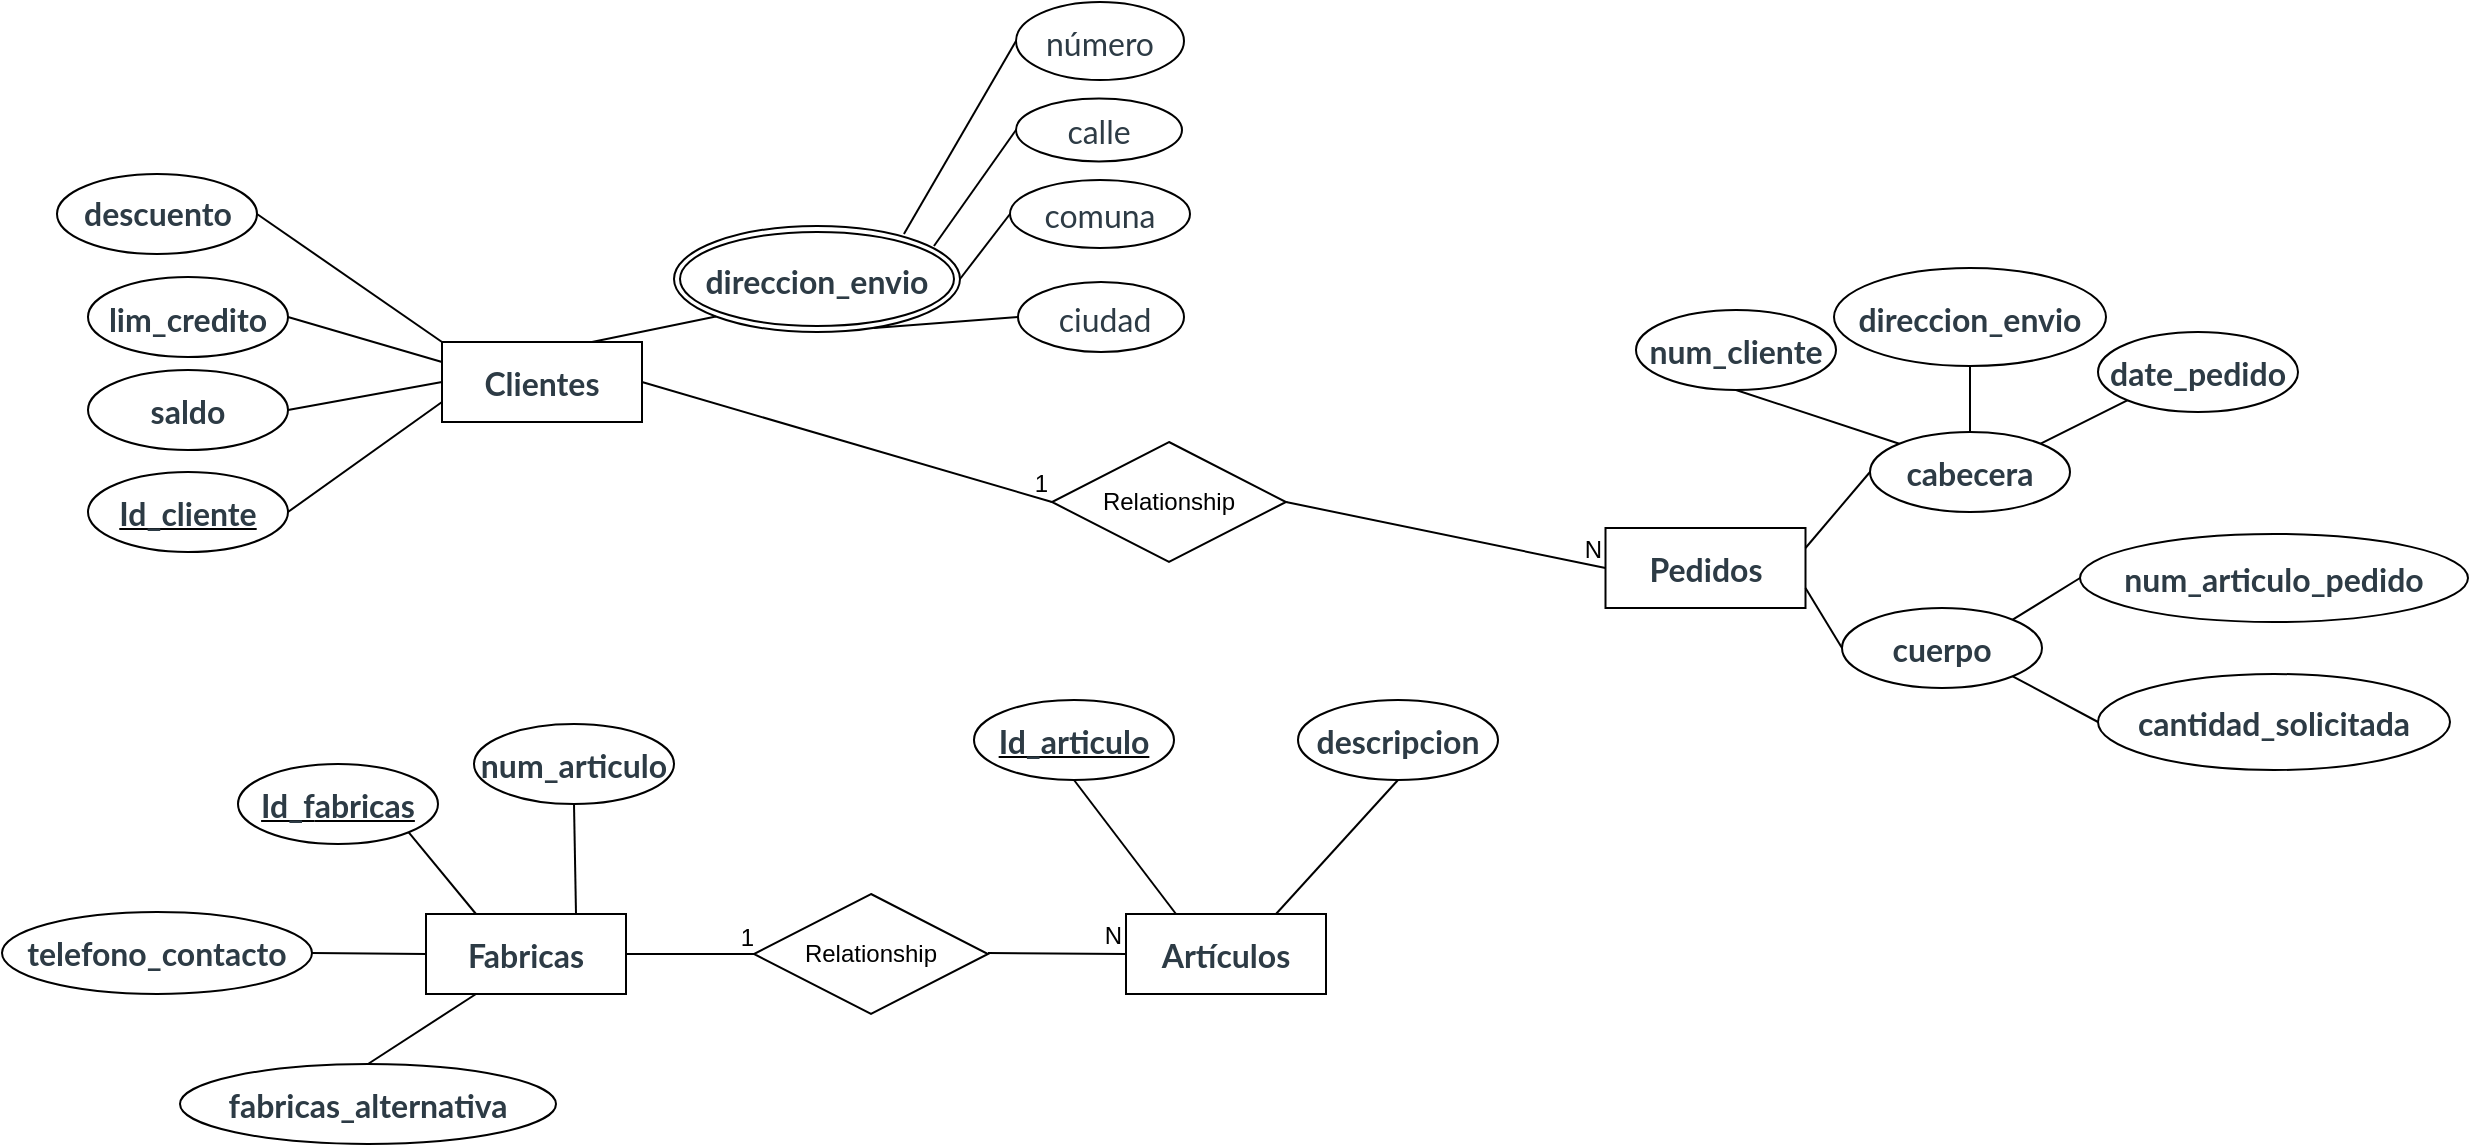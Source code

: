 <mxfile version="24.9.1">
  <diagram name="Página-1" id="xeah7sLJagFgJ3AP-C5m">
    <mxGraphModel dx="1550" dy="1171" grid="0" gridSize="10" guides="1" tooltips="1" connect="1" arrows="1" fold="1" page="0" pageScale="1" pageWidth="827" pageHeight="1169" math="0" shadow="0">
      <root>
        <mxCell id="0" />
        <mxCell id="1" parent="0" />
        <mxCell id="4hjfHTB6GQF3sTCc0Yl3-3" value="&lt;strong style=&quot;color: rgb(45, 59, 69); font-family: LatoWeb, &amp;quot;Lato Extended&amp;quot;, Lato, &amp;quot;Helvetica Neue&amp;quot;, Helvetica, Arial, sans-serif; font-size: 16px; text-align: left;&quot;&gt;Clientes&lt;/strong&gt;" style="whiteSpace=wrap;html=1;align=center;" parent="1" vertex="1">
          <mxGeometry x="-65" y="154" width="100" height="40" as="geometry" />
        </mxCell>
        <mxCell id="4hjfHTB6GQF3sTCc0Yl3-4" value="&lt;strong style=&quot;color: rgb(45, 59, 69); font-family: LatoWeb, &amp;quot;Lato Extended&amp;quot;, Lato, &amp;quot;Helvetica Neue&amp;quot;, Helvetica, Arial, sans-serif; font-size: 16px; text-align: left;&quot;&gt;direccion_envio&lt;/strong&gt;" style="ellipse;shape=doubleEllipse;margin=3;whiteSpace=wrap;html=1;align=center;" parent="1" vertex="1">
          <mxGeometry x="51" y="96" width="143" height="53" as="geometry" />
        </mxCell>
        <mxCell id="4hjfHTB6GQF3sTCc0Yl3-5" value="&lt;strong style=&quot;color: rgb(45, 59, 69); font-family: LatoWeb, &amp;quot;Lato Extended&amp;quot;, Lato, &amp;quot;Helvetica Neue&amp;quot;, Helvetica, Arial, sans-serif; font-size: 16px; text-align: left;&quot;&gt;saldo&lt;/strong&gt;" style="ellipse;whiteSpace=wrap;html=1;align=center;" parent="1" vertex="1">
          <mxGeometry x="-242" y="168" width="100" height="40" as="geometry" />
        </mxCell>
        <mxCell id="4hjfHTB6GQF3sTCc0Yl3-6" value="&lt;strong style=&quot;color: rgb(45, 59, 69); font-family: LatoWeb, &amp;quot;Lato Extended&amp;quot;, Lato, &amp;quot;Helvetica Neue&amp;quot;, Helvetica, Arial, sans-serif; font-size: 16px; text-align: left;&quot;&gt;lim_credito&lt;/strong&gt;" style="ellipse;whiteSpace=wrap;html=1;align=center;" parent="1" vertex="1">
          <mxGeometry x="-242" y="121.5" width="100" height="40" as="geometry" />
        </mxCell>
        <mxCell id="4hjfHTB6GQF3sTCc0Yl3-8" value="&lt;strong style=&quot;color: rgb(45, 59, 69); font-family: LatoWeb, &amp;quot;Lato Extended&amp;quot;, Lato, &amp;quot;Helvetica Neue&amp;quot;, Helvetica, Arial, sans-serif; font-size: 16px; text-align: left;&quot;&gt;Id_cliente&lt;/strong&gt;" style="ellipse;whiteSpace=wrap;html=1;align=center;fontStyle=4;" parent="1" vertex="1">
          <mxGeometry x="-242" y="219" width="100" height="40" as="geometry" />
        </mxCell>
        <mxCell id="4hjfHTB6GQF3sTCc0Yl3-17" value="&lt;strong style=&quot;color: rgb(45, 59, 69); font-family: LatoWeb, &amp;quot;Lato Extended&amp;quot;, Lato, &amp;quot;Helvetica Neue&amp;quot;, Helvetica, Arial, sans-serif; font-size: 16px; text-align: left;&quot;&gt;Artículos&lt;/strong&gt;" style="whiteSpace=wrap;html=1;align=center;" parent="1" vertex="1">
          <mxGeometry x="277" y="440" width="100" height="40" as="geometry" />
        </mxCell>
        <mxCell id="4hjfHTB6GQF3sTCc0Yl3-18" value="&lt;strong style=&quot;color: rgb(45, 59, 69); font-family: LatoWeb, &amp;quot;Lato Extended&amp;quot;, Lato, &amp;quot;Helvetica Neue&amp;quot;, Helvetica, Arial, sans-serif; font-size: 16px; text-align: left;&quot;&gt;Id_articulo&lt;/strong&gt;" style="ellipse;whiteSpace=wrap;html=1;align=center;fontStyle=4;" parent="1" vertex="1">
          <mxGeometry x="201" y="333" width="100" height="40" as="geometry" />
        </mxCell>
        <mxCell id="4hjfHTB6GQF3sTCc0Yl3-22" value="&lt;div style=&quot;text-align: left;&quot;&gt;&lt;font face=&quot;LatoWeb, Lato Extended, Lato, Helvetica Neue, Helvetica, Arial, sans-serif&quot; color=&quot;#2d3b45&quot;&gt;&lt;span style=&quot;font-size: 16px;&quot;&gt;&lt;b&gt;Fabricas&lt;/b&gt;&lt;/span&gt;&lt;/font&gt;&lt;/div&gt;" style="whiteSpace=wrap;html=1;align=center;" parent="1" vertex="1">
          <mxGeometry x="-73" y="440" width="100" height="40" as="geometry" />
        </mxCell>
        <mxCell id="4hjfHTB6GQF3sTCc0Yl3-23" value="&lt;strong style=&quot;color: rgb(45, 59, 69); font-family: LatoWeb, &amp;quot;Lato Extended&amp;quot;, Lato, &amp;quot;Helvetica Neue&amp;quot;, Helvetica, Arial, sans-serif; font-size: 16px; text-align: left;&quot;&gt;Id_f&lt;/strong&gt;&lt;b style=&quot;color: rgb(45, 59, 69); font-family: LatoWeb, &amp;quot;Lato Extended&amp;quot;, Lato, &amp;quot;Helvetica Neue&amp;quot;, Helvetica, Arial, sans-serif; font-size: 16px; text-align: left;&quot;&gt;abricas&lt;/b&gt;" style="ellipse;whiteSpace=wrap;html=1;align=center;fontStyle=4;" parent="1" vertex="1">
          <mxGeometry x="-167" y="365" width="100" height="40" as="geometry" />
        </mxCell>
        <mxCell id="4hjfHTB6GQF3sTCc0Yl3-25" value="Relationship" style="shape=rhombus;perimeter=rhombusPerimeter;whiteSpace=wrap;html=1;align=center;" parent="1" vertex="1">
          <mxGeometry x="91" y="430" width="117" height="60" as="geometry" />
        </mxCell>
        <mxCell id="4hjfHTB6GQF3sTCc0Yl3-38" value="&lt;strong style=&quot;color: rgb(45, 59, 69); font-family: LatoWeb, &amp;quot;Lato Extended&amp;quot;, Lato, &amp;quot;Helvetica Neue&amp;quot;, Helvetica, Arial, sans-serif; font-size: 16px; text-align: left;&quot;&gt;descripcion&lt;/strong&gt;" style="ellipse;whiteSpace=wrap;html=1;align=center;" parent="1" vertex="1">
          <mxGeometry x="363" y="333" width="100" height="40" as="geometry" />
        </mxCell>
        <mxCell id="4hjfHTB6GQF3sTCc0Yl3-40" value="&lt;strong style=&quot;color: rgb(45, 59, 69); font-family: LatoWeb, &amp;quot;Lato Extended&amp;quot;, Lato, &amp;quot;Helvetica Neue&amp;quot;, Helvetica, Arial, sans-serif; font-size: 16px; text-align: left;&quot;&gt;Pedidos&lt;/strong&gt;" style="whiteSpace=wrap;html=1;align=center;" parent="1" vertex="1">
          <mxGeometry x="516.75" y="247" width="100" height="40" as="geometry" />
        </mxCell>
        <mxCell id="4hjfHTB6GQF3sTCc0Yl3-41" value="&lt;div style=&quot;text-align: left;&quot;&gt;&lt;span style=&quot;background-color: initial; font-size: 16px;&quot;&gt;&lt;font face=&quot;LatoWeb, Lato Extended, Lato, Helvetica Neue, Helvetica, Arial, sans-serif&quot; color=&quot;#2d3b45&quot;&gt;&lt;b&gt;descuento&lt;/b&gt;&lt;/font&gt;&lt;/span&gt;&lt;/div&gt;" style="ellipse;whiteSpace=wrap;html=1;align=center;" parent="1" vertex="1">
          <mxGeometry x="-257.5" y="70" width="100" height="40" as="geometry" />
        </mxCell>
        <mxCell id="4hjfHTB6GQF3sTCc0Yl3-53" value="&lt;div style=&quot;text-align: left;&quot;&gt;&lt;font face=&quot;LatoWeb, Lato Extended, Lato, Helvetica Neue, Helvetica, Arial, sans-serif&quot; color=&quot;#2d3b45&quot;&gt;&lt;span style=&quot;font-size: 16px;&quot;&gt;&lt;b&gt;cabecera&lt;/b&gt;&lt;/span&gt;&lt;/font&gt;&lt;/div&gt;" style="ellipse;whiteSpace=wrap;html=1;align=center;" parent="1" vertex="1">
          <mxGeometry x="649" y="199" width="100" height="40" as="geometry" />
        </mxCell>
        <mxCell id="4hjfHTB6GQF3sTCc0Yl3-54" value="&lt;div style=&quot;text-align: left;&quot;&gt;&lt;strong style=&quot;color: rgb(45, 59, 69); font-family: LatoWeb, &amp;quot;Lato Extended&amp;quot;, Lato, &amp;quot;Helvetica Neue&amp;quot;, Helvetica, Arial, sans-serif; font-size: 16px;&quot;&gt;cuerpo&lt;/strong&gt;&lt;br&gt;&lt;/div&gt;" style="ellipse;whiteSpace=wrap;html=1;align=center;" parent="1" vertex="1">
          <mxGeometry x="635" y="287" width="100" height="40" as="geometry" />
        </mxCell>
        <mxCell id="mzERt1ANC72C59sDVlhT-4" value="" style="endArrow=none;html=1;rounded=0;entryX=1;entryY=0.5;entryDx=0;entryDy=0;exitX=0;exitY=0.75;exitDx=0;exitDy=0;" edge="1" parent="1" source="4hjfHTB6GQF3sTCc0Yl3-3" target="4hjfHTB6GQF3sTCc0Yl3-8">
          <mxGeometry relative="1" as="geometry">
            <mxPoint x="-25" y="181" as="sourcePoint" />
            <mxPoint x="-109" y="113" as="targetPoint" />
            <Array as="points" />
          </mxGeometry>
        </mxCell>
        <mxCell id="mzERt1ANC72C59sDVlhT-5" value="" style="endArrow=none;html=1;rounded=0;entryX=0;entryY=1;entryDx=0;entryDy=0;exitX=0.75;exitY=0;exitDx=0;exitDy=0;" edge="1" parent="1" source="4hjfHTB6GQF3sTCc0Yl3-3" target="4hjfHTB6GQF3sTCc0Yl3-4">
          <mxGeometry relative="1" as="geometry">
            <mxPoint x="-37" y="163" as="sourcePoint" />
            <mxPoint x="-70" y="111" as="targetPoint" />
          </mxGeometry>
        </mxCell>
        <mxCell id="mzERt1ANC72C59sDVlhT-6" value="" style="endArrow=none;html=1;rounded=0;exitX=0;exitY=0.5;exitDx=0;exitDy=0;" edge="1" parent="1" source="4hjfHTB6GQF3sTCc0Yl3-3">
          <mxGeometry relative="1" as="geometry">
            <mxPoint x="-37" y="163" as="sourcePoint" />
            <mxPoint x="-142" y="188" as="targetPoint" />
            <Array as="points" />
          </mxGeometry>
        </mxCell>
        <mxCell id="mzERt1ANC72C59sDVlhT-7" value="" style="endArrow=none;html=1;rounded=0;entryX=1;entryY=0.5;entryDx=0;entryDy=0;exitX=0;exitY=0.25;exitDx=0;exitDy=0;" edge="1" parent="1" source="4hjfHTB6GQF3sTCc0Yl3-3" target="4hjfHTB6GQF3sTCc0Yl3-6">
          <mxGeometry relative="1" as="geometry">
            <mxPoint x="-30" y="164" as="sourcePoint" />
            <mxPoint x="-70" y="57" as="targetPoint" />
            <Array as="points" />
          </mxGeometry>
        </mxCell>
        <mxCell id="mzERt1ANC72C59sDVlhT-9" value="" style="endArrow=none;html=1;rounded=0;exitX=0;exitY=0;exitDx=0;exitDy=0;entryX=1;entryY=0.5;entryDx=0;entryDy=0;" edge="1" parent="1" source="4hjfHTB6GQF3sTCc0Yl3-3" target="4hjfHTB6GQF3sTCc0Yl3-41">
          <mxGeometry relative="1" as="geometry">
            <mxPoint x="-5" y="164" as="sourcePoint" />
            <mxPoint x="38" y="90" as="targetPoint" />
            <Array as="points" />
          </mxGeometry>
        </mxCell>
        <mxCell id="mzERt1ANC72C59sDVlhT-10" value="&lt;div style=&quot;text-align: left;&quot;&gt;&lt;font face=&quot;LatoWeb, Lato Extended, Lato, Helvetica Neue, Helvetica, Arial, sans-serif&quot; color=&quot;#2d3b45&quot;&gt;&lt;span style=&quot;font-size: 16px;&quot;&gt;&lt;b&gt;num_cliente&lt;/b&gt;&lt;/span&gt;&lt;/font&gt;&lt;/div&gt;" style="ellipse;whiteSpace=wrap;html=1;align=center;" vertex="1" parent="1">
          <mxGeometry x="532" y="138" width="100" height="40" as="geometry" />
        </mxCell>
        <mxCell id="mzERt1ANC72C59sDVlhT-12" value="&lt;div style=&quot;text-align: left;&quot;&gt;&lt;font face=&quot;LatoWeb, Lato Extended, Lato, Helvetica Neue, Helvetica, Arial, sans-serif&quot; color=&quot;#2d3b45&quot;&gt;&lt;span style=&quot;font-size: 16px;&quot;&gt;&lt;b&gt;date_pedido&lt;/b&gt;&lt;/span&gt;&lt;/font&gt;&lt;/div&gt;" style="ellipse;whiteSpace=wrap;html=1;align=center;" vertex="1" parent="1">
          <mxGeometry x="763" y="149" width="100" height="40" as="geometry" />
        </mxCell>
        <mxCell id="mzERt1ANC72C59sDVlhT-13" value="&lt;div style=&quot;text-align: left;&quot;&gt;&lt;font face=&quot;LatoWeb, Lato Extended, Lato, Helvetica Neue, Helvetica, Arial, sans-serif&quot; color=&quot;#2d3b45&quot;&gt;&lt;span style=&quot;font-size: 16px;&quot;&gt;&lt;b&gt;num_articulo_pedido&lt;/b&gt;&lt;/span&gt;&lt;/font&gt;&lt;/div&gt;" style="ellipse;whiteSpace=wrap;html=1;align=center;" vertex="1" parent="1">
          <mxGeometry x="754" y="250" width="194" height="44" as="geometry" />
        </mxCell>
        <mxCell id="mzERt1ANC72C59sDVlhT-14" value="&lt;div style=&quot;text-align: left;&quot;&gt;&lt;font face=&quot;LatoWeb, Lato Extended, Lato, Helvetica Neue, Helvetica, Arial, sans-serif&quot; color=&quot;#2d3b45&quot;&gt;&lt;span style=&quot;font-size: 16px;&quot;&gt;&lt;b&gt;cantidad_solicitada&lt;/b&gt;&lt;/span&gt;&lt;/font&gt;&lt;/div&gt;" style="ellipse;whiteSpace=wrap;html=1;align=center;" vertex="1" parent="1">
          <mxGeometry x="763" y="320" width="176" height="48" as="geometry" />
        </mxCell>
        <mxCell id="mzERt1ANC72C59sDVlhT-15" value="" style="endArrow=none;html=1;rounded=0;exitX=0;exitY=0;exitDx=0;exitDy=0;entryX=0.5;entryY=1;entryDx=0;entryDy=0;" edge="1" parent="1" source="4hjfHTB6GQF3sTCc0Yl3-53" target="mzERt1ANC72C59sDVlhT-10">
          <mxGeometry relative="1" as="geometry">
            <mxPoint x="453" y="239" as="sourcePoint" />
            <mxPoint x="509" y="167" as="targetPoint" />
          </mxGeometry>
        </mxCell>
        <mxCell id="mzERt1ANC72C59sDVlhT-16" value="" style="endArrow=none;html=1;rounded=0;exitX=0.5;exitY=0;exitDx=0;exitDy=0;entryX=0.5;entryY=1;entryDx=0;entryDy=0;" edge="1" parent="1" source="4hjfHTB6GQF3sTCc0Yl3-53" target="mzERt1ANC72C59sDVlhT-17">
          <mxGeometry relative="1" as="geometry">
            <mxPoint x="523" y="175" as="sourcePoint" />
            <mxPoint x="548.75" y="99.5" as="targetPoint" />
          </mxGeometry>
        </mxCell>
        <mxCell id="mzERt1ANC72C59sDVlhT-17" value="&lt;strong style=&quot;color: rgb(45, 59, 69); font-family: LatoWeb, &amp;quot;Lato Extended&amp;quot;, Lato, &amp;quot;Helvetica Neue&amp;quot;, Helvetica, Arial, sans-serif; font-size: 16px; text-align: left;&quot;&gt;direccion_envio&lt;/strong&gt;" style="ellipse;whiteSpace=wrap;html=1;align=center;" vertex="1" parent="1">
          <mxGeometry x="631" y="117" width="136" height="49" as="geometry" />
        </mxCell>
        <mxCell id="mzERt1ANC72C59sDVlhT-19" value="" style="endArrow=none;html=1;rounded=0;exitX=1;exitY=0;exitDx=0;exitDy=0;entryX=0;entryY=1;entryDx=0;entryDy=0;" edge="1" parent="1" source="4hjfHTB6GQF3sTCc0Yl3-53" target="mzERt1ANC72C59sDVlhT-12">
          <mxGeometry relative="1" as="geometry">
            <mxPoint x="559" y="169" as="sourcePoint" />
            <mxPoint x="559" y="105" as="targetPoint" />
          </mxGeometry>
        </mxCell>
        <mxCell id="mzERt1ANC72C59sDVlhT-20" value="" style="endArrow=none;html=1;rounded=0;exitX=1;exitY=0.25;exitDx=0;exitDy=0;entryX=0;entryY=0.5;entryDx=0;entryDy=0;" edge="1" parent="1" source="4hjfHTB6GQF3sTCc0Yl3-40" target="4hjfHTB6GQF3sTCc0Yl3-53">
          <mxGeometry relative="1" as="geometry">
            <mxPoint x="559" y="169" as="sourcePoint" />
            <mxPoint x="650" y="193" as="targetPoint" />
            <Array as="points" />
          </mxGeometry>
        </mxCell>
        <mxCell id="mzERt1ANC72C59sDVlhT-21" value="" style="endArrow=none;html=1;rounded=0;exitX=1;exitY=0.75;exitDx=0;exitDy=0;entryX=0;entryY=0.5;entryDx=0;entryDy=0;" edge="1" parent="1" source="4hjfHTB6GQF3sTCc0Yl3-40" target="4hjfHTB6GQF3sTCc0Yl3-54">
          <mxGeometry relative="1" as="geometry">
            <mxPoint x="674" y="221" as="sourcePoint" />
            <mxPoint x="605" y="198" as="targetPoint" />
          </mxGeometry>
        </mxCell>
        <mxCell id="mzERt1ANC72C59sDVlhT-22" value="" style="endArrow=none;html=1;rounded=0;exitX=1;exitY=0;exitDx=0;exitDy=0;entryX=0;entryY=0.5;entryDx=0;entryDy=0;" edge="1" parent="1" source="4hjfHTB6GQF3sTCc0Yl3-54" target="mzERt1ANC72C59sDVlhT-13">
          <mxGeometry relative="1" as="geometry">
            <mxPoint x="704" y="215" as="sourcePoint" />
            <mxPoint x="746" y="181" as="targetPoint" />
          </mxGeometry>
        </mxCell>
        <mxCell id="mzERt1ANC72C59sDVlhT-23" value="" style="endArrow=none;html=1;rounded=0;exitX=1;exitY=1;exitDx=0;exitDy=0;entryX=0;entryY=0.5;entryDx=0;entryDy=0;" edge="1" parent="1" source="4hjfHTB6GQF3sTCc0Yl3-54" target="mzERt1ANC72C59sDVlhT-14">
          <mxGeometry relative="1" as="geometry">
            <mxPoint x="746" y="153" as="sourcePoint" />
            <mxPoint x="719" y="127" as="targetPoint" />
          </mxGeometry>
        </mxCell>
        <mxCell id="mzERt1ANC72C59sDVlhT-26" value="" style="endArrow=none;html=1;rounded=0;exitX=0.75;exitY=0;exitDx=0;exitDy=0;entryX=0.5;entryY=1;entryDx=0;entryDy=0;" edge="1" parent="1" source="4hjfHTB6GQF3sTCc0Yl3-17" target="4hjfHTB6GQF3sTCc0Yl3-38">
          <mxGeometry relative="1" as="geometry">
            <mxPoint x="395" y="437" as="sourcePoint" />
            <mxPoint x="451" y="365" as="targetPoint" />
            <Array as="points" />
          </mxGeometry>
        </mxCell>
        <mxCell id="mzERt1ANC72C59sDVlhT-27" value="" style="endArrow=none;html=1;rounded=0;exitX=0.25;exitY=0;exitDx=0;exitDy=0;entryX=0.5;entryY=1;entryDx=0;entryDy=0;" edge="1" parent="1" source="4hjfHTB6GQF3sTCc0Yl3-17" target="4hjfHTB6GQF3sTCc0Yl3-18">
          <mxGeometry relative="1" as="geometry">
            <mxPoint x="362" y="450" as="sourcePoint" />
            <mxPoint x="417" y="381" as="targetPoint" />
            <Array as="points" />
          </mxGeometry>
        </mxCell>
        <mxCell id="mzERt1ANC72C59sDVlhT-28" value="&lt;span style=&quot;color: rgb(45, 59, 69); font-family: LatoWeb, &amp;quot;Lato Extended&amp;quot;, Lato, &amp;quot;Helvetica Neue&amp;quot;, Helvetica, Arial, sans-serif; font-size: 16px; text-align: left;&quot;&gt;número&lt;/span&gt;" style="ellipse;whiteSpace=wrap;html=1;align=center;" vertex="1" parent="1">
          <mxGeometry x="222" y="-16" width="84" height="39" as="geometry" />
        </mxCell>
        <mxCell id="mzERt1ANC72C59sDVlhT-29" value="&lt;span style=&quot;color: rgba(0, 0, 0, 0); font-family: monospace; font-size: 0px; text-align: start; text-wrap: nowrap;&quot;&gt;%3CmxGraphModel%3E%3Croot%3E%3CmxCell%20id%3D%220%22%2F%3E%3CmxCell%20id%3D%221%22%20parent%3D%220%22%2F%3E%3CmxCell%20id%3D%222%22%20value%3D%22%26lt%3Bspan%20style%3D%26quot%3Bcolor%3A%20rgb(45%2C%2059%2C%2069)%3B%20font-family%3A%20LatoWeb%2C%20%26amp%3Bquot%3BLato%20Extended%26amp%3Bquot%3B%2C%20Lato%2C%20%26amp%3Bquot%3BHelvetica%20Neue%26amp%3Bquot%3B%2C%20Helvetica%2C%20Arial%2C%20sans-serif%3B%20font-size%3A%2016px%3B%20text-align%3A%20left%3B%26quot%3B%26gt%3Bn%C3%BAmero%2C%20calle%2C%20comuna%20y%20ciudad%26lt%3B%2Fspan%26gt%3B%22%20style%3D%22ellipse%3BwhiteSpace%3Dwrap%3Bhtml%3D1%3Balign%3Dcenter%3B%22%20vertex%3D%221%22%20parent%3D%221%22%3E%3CmxGeometry%20x%3D%22225%22%20y%3D%2222%22%20width%3D%22136%22%20height%3D%2249%22%20as%3D%22geometry%22%2F%3E%3C%2FmxCell%3E%3C%2Froot%3E%3C%2FmxG&lt;/span&gt;&lt;span style=&quot;color: rgb(45, 59, 69); font-family: LatoWeb, &amp;quot;Lato Extended&amp;quot;, Lato, &amp;quot;Helvetica Neue&amp;quot;, Helvetica, Arial, sans-serif; font-size: 16px; text-align: left;&quot;&gt;calle&lt;/span&gt;" style="ellipse;whiteSpace=wrap;html=1;align=center;" vertex="1" parent="1">
          <mxGeometry x="222" y="32.25" width="83" height="31.5" as="geometry" />
        </mxCell>
        <mxCell id="mzERt1ANC72C59sDVlhT-30" value="&lt;span style=&quot;color: rgb(45, 59, 69); font-family: LatoWeb, &amp;quot;Lato Extended&amp;quot;, Lato, &amp;quot;Helvetica Neue&amp;quot;, Helvetica, Arial, sans-serif; font-size: 16px; text-align: left;&quot;&gt;&amp;nbsp;comuna&amp;nbsp;&lt;/span&gt;" style="ellipse;whiteSpace=wrap;html=1;align=center;" vertex="1" parent="1">
          <mxGeometry x="219" y="73" width="90" height="34" as="geometry" />
        </mxCell>
        <mxCell id="mzERt1ANC72C59sDVlhT-31" value="&lt;span style=&quot;color: rgba(0, 0, 0, 0); font-family: monospace; font-size: 0px; text-align: start; text-wrap: nowrap;&quot;&gt;%3CmxGraphModel%3E%3Croot%3E%3CmxCell%20id%3D%220%22%2F%3E%3CmxCell%20id%3D%221%22%20parent%3D%220%22%2F%3E%3CmxCell%20id%3D%222%22%20value%3D%22%26lt%3Bspan%20style%3D%26quot%3Bcolor%3A%20rgb(45%2C%2059%2C%2069)%3B%20font-family%3A%20LatoWeb%2C%20%26amp%3Bquot%3BLato%20Extended%26amp%3Bquot%3B%2C%20Lato%2C%20%26amp%3Bquot%3BHelvetica%20Neue%26amp%3Bquot%3B%2C%20Helvetica%2C%20Arial%2C%20sans-serif%3B%20font-size%3A%2016px%3B%20text-align%3A%20left%3B%26quot%3B%26gt%3Bn%C3%BAmero%2C%20calle%2C%20comuna%20y%20ciudad%26lt%3B%2Fspan%26gt%3B%22%20style%3D%22ellipse%3BwhiteSpace%3Dwrap%3Bhtml%3D1%3Balign%3Dcenter%3B%22%20vertex%3D%221%22%20parent%3D%221%22%3E%3CmxGeometry%20x%3D%22225%22%20y%3D%2222%22%20width%3D%22136%22%20height%3D%2249%22%20as%3D%22geometry%22%2F%3E%3C%2FmxCell%3E%3C%2Froot%3E%3C%2FmxGraphModel&lt;/span&gt;&lt;span style=&quot;color: rgb(45, 59, 69); font-family: LatoWeb, &amp;quot;Lato Extended&amp;quot;, Lato, &amp;quot;Helvetica Neue&amp;quot;, Helvetica, Arial, sans-serif; font-size: 16px; text-align: left;&quot;&gt;&amp;nbsp;ciudad&lt;/span&gt;" style="ellipse;whiteSpace=wrap;html=1;align=center;" vertex="1" parent="1">
          <mxGeometry x="223" y="124" width="83" height="35" as="geometry" />
        </mxCell>
        <mxCell id="mzERt1ANC72C59sDVlhT-32" value="" style="endArrow=none;html=1;rounded=0;exitX=0.804;exitY=0.075;exitDx=0;exitDy=0;exitPerimeter=0;entryX=0;entryY=0.5;entryDx=0;entryDy=0;" edge="1" parent="1" source="4hjfHTB6GQF3sTCc0Yl3-4" target="mzERt1ANC72C59sDVlhT-28">
          <mxGeometry relative="1" as="geometry">
            <mxPoint x="170" y="85" as="sourcePoint" />
            <mxPoint x="282" y="46" as="targetPoint" />
            <Array as="points" />
          </mxGeometry>
        </mxCell>
        <mxCell id="mzERt1ANC72C59sDVlhT-33" value="" style="endArrow=none;html=1;rounded=0;exitX=0.909;exitY=0.189;exitDx=0;exitDy=0;exitPerimeter=0;entryX=0;entryY=0.5;entryDx=0;entryDy=0;" edge="1" parent="1" source="4hjfHTB6GQF3sTCc0Yl3-4" target="mzERt1ANC72C59sDVlhT-29">
          <mxGeometry relative="1" as="geometry">
            <mxPoint x="176" y="110" as="sourcePoint" />
            <mxPoint x="232" y="19" as="targetPoint" />
            <Array as="points" />
          </mxGeometry>
        </mxCell>
        <mxCell id="mzERt1ANC72C59sDVlhT-34" value="" style="endArrow=none;html=1;rounded=0;exitX=0.699;exitY=0.962;exitDx=0;exitDy=0;exitPerimeter=0;entryX=0;entryY=0.5;entryDx=0;entryDy=0;" edge="1" parent="1" source="4hjfHTB6GQF3sTCc0Yl3-4" target="mzERt1ANC72C59sDVlhT-31">
          <mxGeometry relative="1" as="geometry">
            <mxPoint x="191" y="116" as="sourcePoint" />
            <mxPoint x="232" y="78" as="targetPoint" />
            <Array as="points" />
          </mxGeometry>
        </mxCell>
        <mxCell id="mzERt1ANC72C59sDVlhT-35" value="" style="endArrow=none;html=1;rounded=0;exitX=1;exitY=0.5;exitDx=0;exitDy=0;entryX=0;entryY=0.5;entryDx=0;entryDy=0;" edge="1" parent="1" source="4hjfHTB6GQF3sTCc0Yl3-4" target="mzERt1ANC72C59sDVlhT-30">
          <mxGeometry relative="1" as="geometry">
            <mxPoint x="191" y="116" as="sourcePoint" />
            <mxPoint x="232" y="78" as="targetPoint" />
            <Array as="points" />
          </mxGeometry>
        </mxCell>
        <mxCell id="mzERt1ANC72C59sDVlhT-37" value="&lt;div style=&quot;text-align: left;&quot;&gt;&lt;span style=&quot;background-color: initial; font-size: 16px;&quot;&gt;&lt;font face=&quot;LatoWeb, Lato Extended, Lato, Helvetica Neue, Helvetica, Arial, sans-serif&quot; color=&quot;#2d3b45&quot;&gt;&lt;b&gt;telefono_contacto&lt;/b&gt;&lt;/font&gt;&lt;/span&gt;&lt;/div&gt;" style="ellipse;whiteSpace=wrap;html=1;align=center;" vertex="1" parent="1">
          <mxGeometry x="-285" y="439" width="155" height="41" as="geometry" />
        </mxCell>
        <mxCell id="mzERt1ANC72C59sDVlhT-38" value="&lt;div style=&quot;text-align: left;&quot;&gt;&lt;font face=&quot;LatoWeb, Lato Extended, Lato, Helvetica Neue, Helvetica, Arial, sans-serif&quot; color=&quot;#2d3b45&quot;&gt;&lt;span style=&quot;font-size: 16px;&quot;&gt;&lt;b&gt;num_articulo&lt;/b&gt;&lt;/span&gt;&lt;/font&gt;&lt;/div&gt;" style="ellipse;whiteSpace=wrap;html=1;align=center;" vertex="1" parent="1">
          <mxGeometry x="-49" y="345" width="100" height="40" as="geometry" />
        </mxCell>
        <mxCell id="mzERt1ANC72C59sDVlhT-39" value="&lt;div style=&quot;text-align: left;&quot;&gt;&lt;font face=&quot;LatoWeb, Lato Extended, Lato, Helvetica Neue, Helvetica, Arial, sans-serif&quot; color=&quot;#2d3b45&quot;&gt;&lt;span style=&quot;font-size: 16px;&quot;&gt;&lt;b&gt;fabricas_alternativa&lt;/b&gt;&lt;/span&gt;&lt;/font&gt;&lt;/div&gt;" style="ellipse;whiteSpace=wrap;html=1;align=center;" vertex="1" parent="1">
          <mxGeometry x="-196" y="515" width="188" height="40" as="geometry" />
        </mxCell>
        <mxCell id="mzERt1ANC72C59sDVlhT-43" value="" style="endArrow=none;html=1;rounded=0;exitX=1;exitY=0.5;exitDx=0;exitDy=0;" edge="1" parent="1" source="4hjfHTB6GQF3sTCc0Yl3-22">
          <mxGeometry relative="1" as="geometry">
            <mxPoint x="42.5" y="462" as="sourcePoint" />
            <mxPoint x="92" y="460" as="targetPoint" />
          </mxGeometry>
        </mxCell>
        <mxCell id="mzERt1ANC72C59sDVlhT-44" value="1" style="resizable=0;html=1;whiteSpace=wrap;align=right;verticalAlign=bottom;" connectable="0" vertex="1" parent="mzERt1ANC72C59sDVlhT-43">
          <mxGeometry x="1" relative="1" as="geometry" />
        </mxCell>
        <mxCell id="mzERt1ANC72C59sDVlhT-46" value="" style="endArrow=none;html=1;rounded=0;entryX=0;entryY=0.5;entryDx=0;entryDy=0;" edge="1" parent="1" target="4hjfHTB6GQF3sTCc0Yl3-17">
          <mxGeometry relative="1" as="geometry">
            <mxPoint x="208" y="459.5" as="sourcePoint" />
            <mxPoint x="274" y="460" as="targetPoint" />
          </mxGeometry>
        </mxCell>
        <mxCell id="mzERt1ANC72C59sDVlhT-47" value="N" style="resizable=0;html=1;whiteSpace=wrap;align=right;verticalAlign=bottom;" connectable="0" vertex="1" parent="mzERt1ANC72C59sDVlhT-46">
          <mxGeometry x="1" relative="1" as="geometry" />
        </mxCell>
        <mxCell id="mzERt1ANC72C59sDVlhT-48" value="" style="endArrow=none;html=1;rounded=0;entryX=0.5;entryY=1;entryDx=0;entryDy=0;exitX=0.75;exitY=0;exitDx=0;exitDy=0;" edge="1" parent="1" source="4hjfHTB6GQF3sTCc0Yl3-22" target="mzERt1ANC72C59sDVlhT-38">
          <mxGeometry relative="1" as="geometry">
            <mxPoint x="10" y="420" as="sourcePoint" />
            <mxPoint x="-40" y="397" as="targetPoint" />
          </mxGeometry>
        </mxCell>
        <mxCell id="mzERt1ANC72C59sDVlhT-49" value="" style="endArrow=none;html=1;rounded=0;exitX=0.25;exitY=0;exitDx=0;exitDy=0;entryX=1;entryY=1;entryDx=0;entryDy=0;" edge="1" parent="1" source="4hjfHTB6GQF3sTCc0Yl3-22" target="4hjfHTB6GQF3sTCc0Yl3-23">
          <mxGeometry relative="1" as="geometry">
            <mxPoint x="-27" y="435" as="sourcePoint" />
            <mxPoint x="-69" y="404" as="targetPoint" />
          </mxGeometry>
        </mxCell>
        <mxCell id="mzERt1ANC72C59sDVlhT-50" value="" style="endArrow=none;html=1;rounded=0;exitX=0;exitY=0.5;exitDx=0;exitDy=0;entryX=1;entryY=0.5;entryDx=0;entryDy=0;" edge="1" parent="1" source="4hjfHTB6GQF3sTCc0Yl3-22" target="mzERt1ANC72C59sDVlhT-37">
          <mxGeometry relative="1" as="geometry">
            <mxPoint x="-38" y="450" as="sourcePoint" />
            <mxPoint x="-72" y="409" as="targetPoint" />
          </mxGeometry>
        </mxCell>
        <mxCell id="mzERt1ANC72C59sDVlhT-52" value="" style="endArrow=none;html=1;rounded=0;exitX=0.25;exitY=1;exitDx=0;exitDy=0;entryX=0.5;entryY=0;entryDx=0;entryDy=0;" edge="1" parent="1" source="4hjfHTB6GQF3sTCc0Yl3-22" target="mzERt1ANC72C59sDVlhT-39">
          <mxGeometry relative="1" as="geometry">
            <mxPoint x="-63" y="470" as="sourcePoint" />
            <mxPoint x="-120" y="470" as="targetPoint" />
          </mxGeometry>
        </mxCell>
        <mxCell id="mzERt1ANC72C59sDVlhT-53" value="Relationship" style="shape=rhombus;perimeter=rhombusPerimeter;whiteSpace=wrap;html=1;align=center;" vertex="1" parent="1">
          <mxGeometry x="240" y="204" width="117" height="60" as="geometry" />
        </mxCell>
        <mxCell id="mzERt1ANC72C59sDVlhT-54" value="" style="endArrow=none;html=1;rounded=0;exitX=1;exitY=0.5;exitDx=0;exitDy=0;entryX=0;entryY=0.5;entryDx=0;entryDy=0;" edge="1" parent="1" source="4hjfHTB6GQF3sTCc0Yl3-3" target="mzERt1ANC72C59sDVlhT-53">
          <mxGeometry relative="1" as="geometry">
            <mxPoint x="81" y="189" as="sourcePoint" />
            <mxPoint x="146" y="189" as="targetPoint" />
          </mxGeometry>
        </mxCell>
        <mxCell id="mzERt1ANC72C59sDVlhT-55" value="1" style="resizable=0;html=1;whiteSpace=wrap;align=right;verticalAlign=bottom;" connectable="0" vertex="1" parent="mzERt1ANC72C59sDVlhT-54">
          <mxGeometry x="1" relative="1" as="geometry" />
        </mxCell>
        <mxCell id="mzERt1ANC72C59sDVlhT-56" value="" style="endArrow=none;html=1;rounded=0;exitX=1;exitY=0.5;exitDx=0;exitDy=0;entryX=0;entryY=0.5;entryDx=0;entryDy=0;" edge="1" parent="1" source="mzERt1ANC72C59sDVlhT-53" target="4hjfHTB6GQF3sTCc0Yl3-40">
          <mxGeometry relative="1" as="geometry">
            <mxPoint x="392" y="260" as="sourcePoint" />
            <mxPoint x="514" y="270" as="targetPoint" />
          </mxGeometry>
        </mxCell>
        <mxCell id="mzERt1ANC72C59sDVlhT-57" value="N" style="resizable=0;html=1;whiteSpace=wrap;align=right;verticalAlign=bottom;" connectable="0" vertex="1" parent="mzERt1ANC72C59sDVlhT-56">
          <mxGeometry x="1" relative="1" as="geometry" />
        </mxCell>
      </root>
    </mxGraphModel>
  </diagram>
</mxfile>
